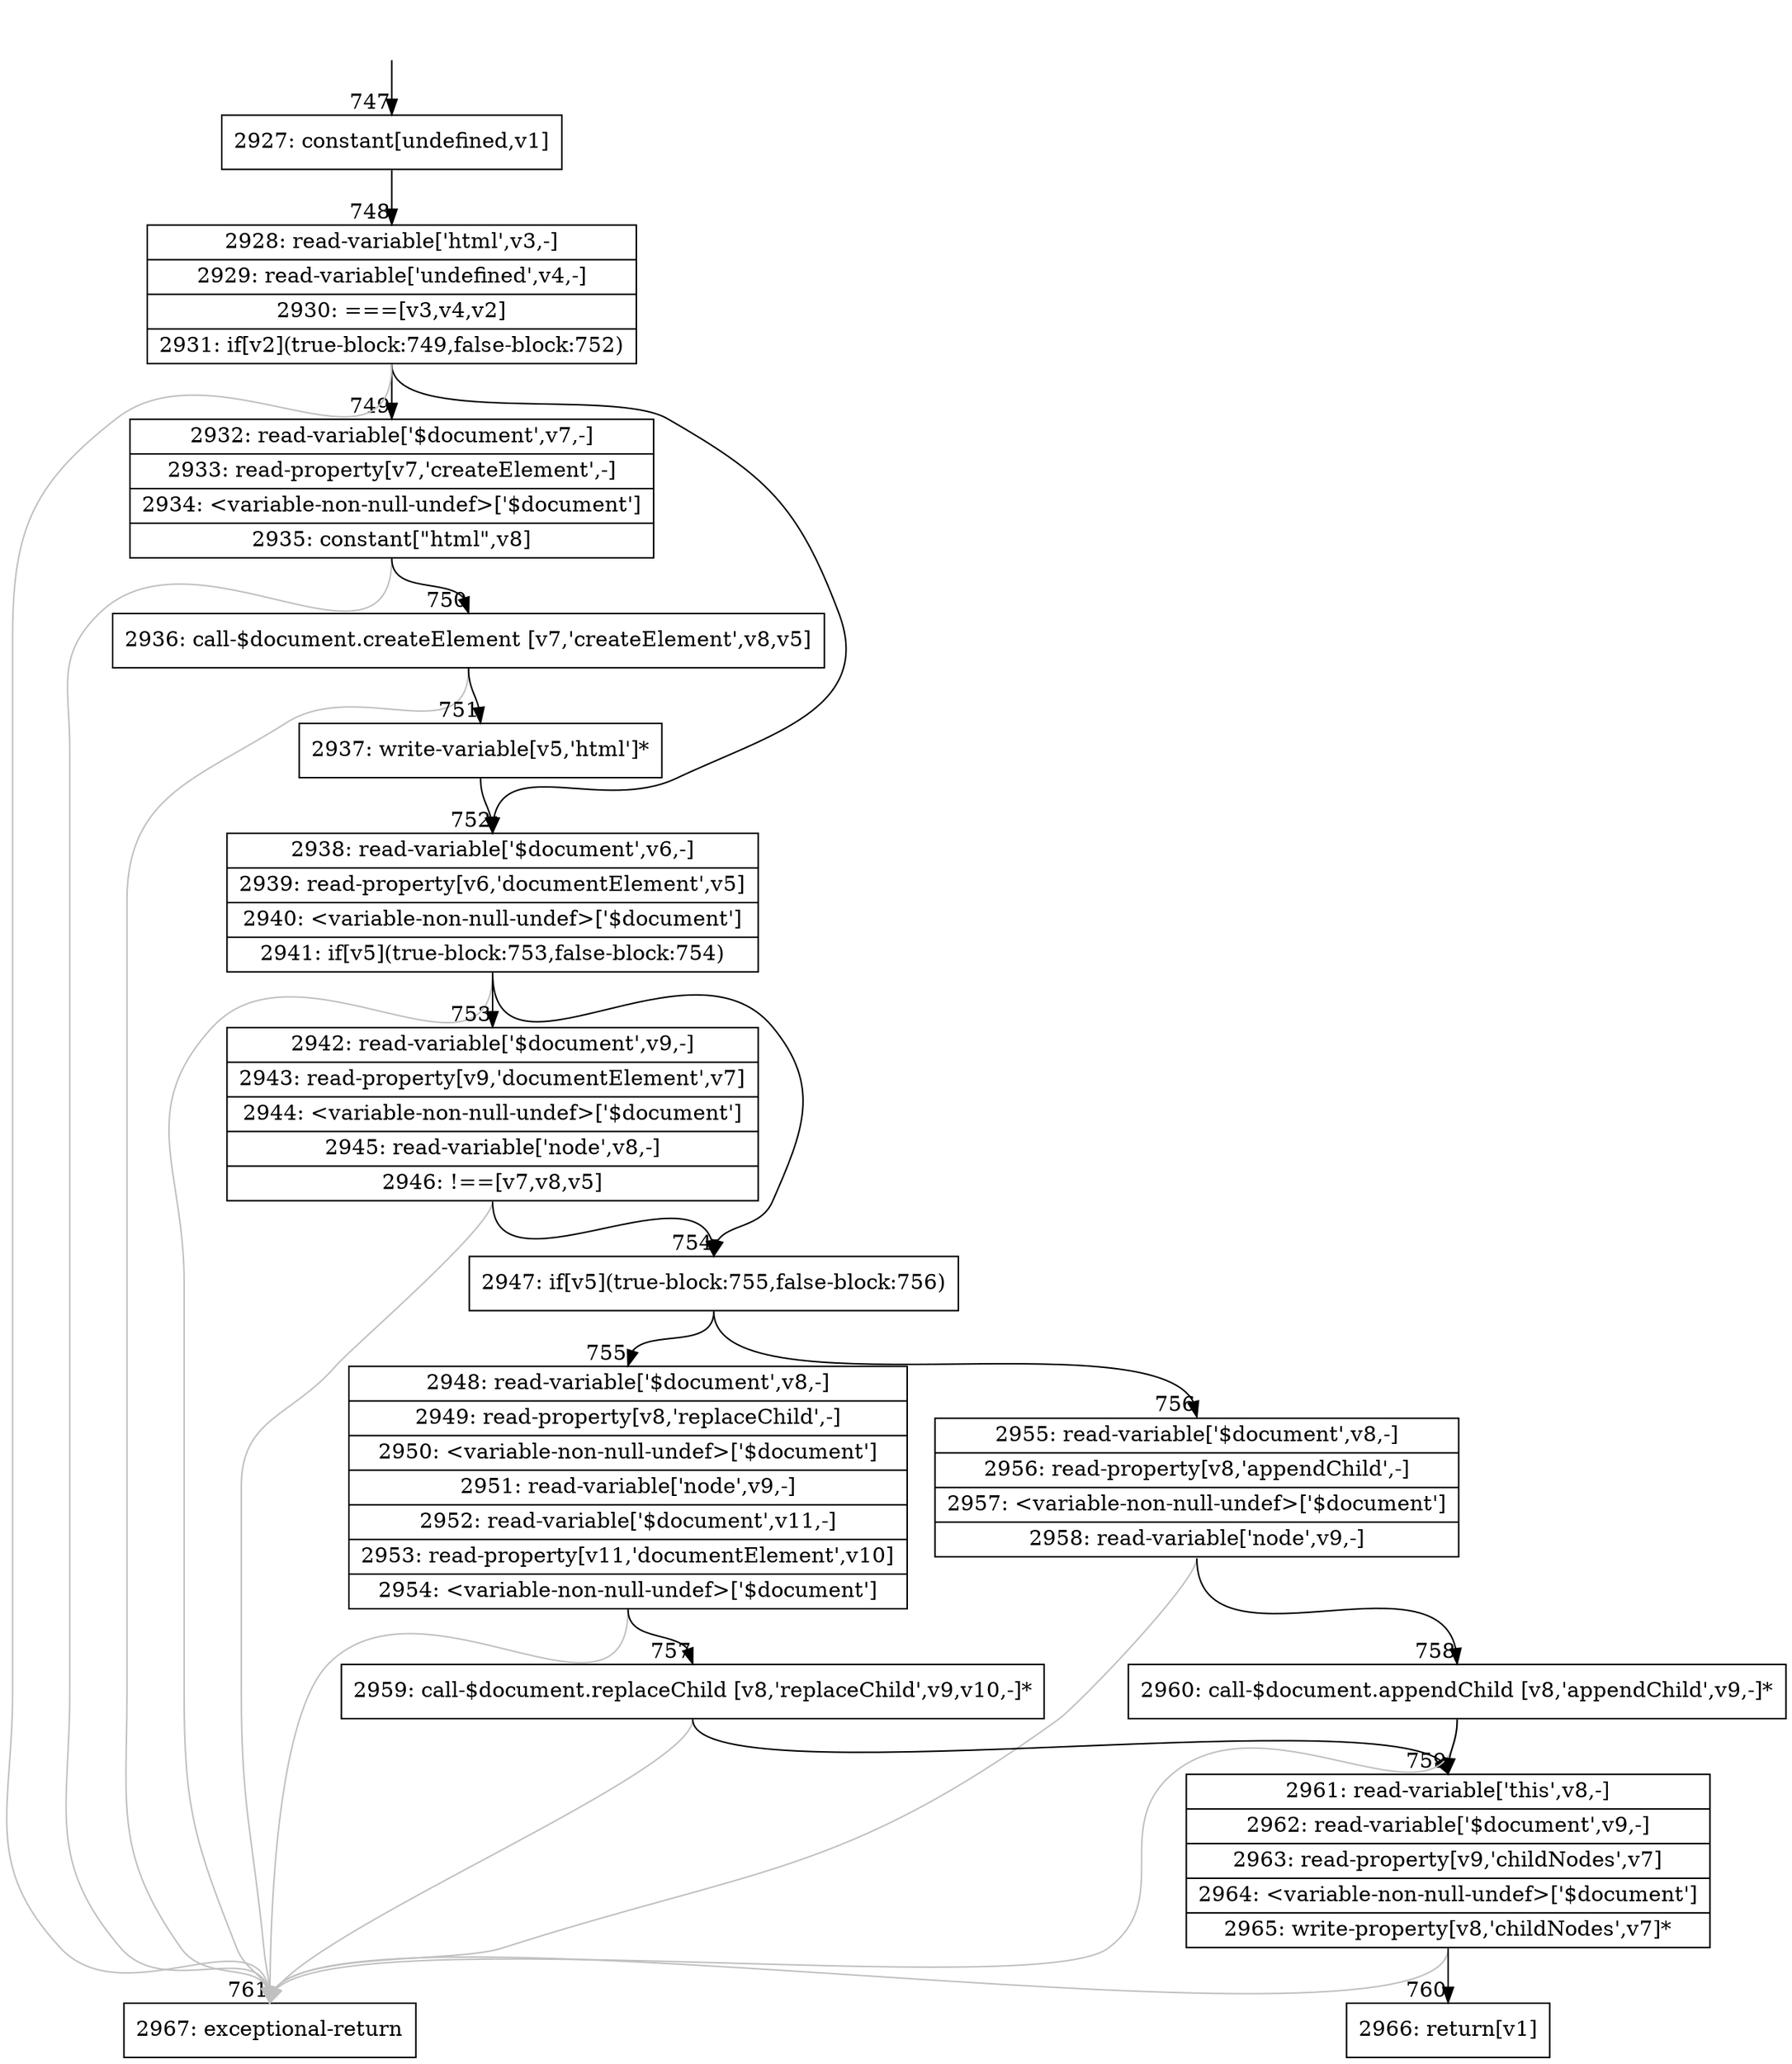 digraph {
rankdir="TD"
BB_entry15[shape=none,label=""];
BB_entry15 -> BB747 [tailport=s, headport=n, headlabel="    747"]
BB747 [shape=record label="{2927: constant[undefined,v1]}" ] 
BB747 -> BB748 [tailport=s, headport=n, headlabel="      748"]
BB748 [shape=record label="{2928: read-variable['html',v3,-]|2929: read-variable['undefined',v4,-]|2930: ===[v3,v4,v2]|2931: if[v2](true-block:749,false-block:752)}" ] 
BB748 -> BB749 [tailport=s, headport=n, headlabel="      749"]
BB748 -> BB752 [tailport=s, headport=n, headlabel="      752"]
BB748 -> BB761 [tailport=s, headport=n, color=gray, headlabel="      761"]
BB749 [shape=record label="{2932: read-variable['$document',v7,-]|2933: read-property[v7,'createElement',-]|2934: \<variable-non-null-undef\>['$document']|2935: constant[\"html\",v8]}" ] 
BB749 -> BB750 [tailport=s, headport=n, headlabel="      750"]
BB749 -> BB761 [tailport=s, headport=n, color=gray]
BB750 [shape=record label="{2936: call-$document.createElement [v7,'createElement',v8,v5]}" ] 
BB750 -> BB751 [tailport=s, headport=n, headlabel="      751"]
BB750 -> BB761 [tailport=s, headport=n, color=gray]
BB751 [shape=record label="{2937: write-variable[v5,'html']*}" ] 
BB751 -> BB752 [tailport=s, headport=n]
BB752 [shape=record label="{2938: read-variable['$document',v6,-]|2939: read-property[v6,'documentElement',v5]|2940: \<variable-non-null-undef\>['$document']|2941: if[v5](true-block:753,false-block:754)}" ] 
BB752 -> BB754 [tailport=s, headport=n, headlabel="      754"]
BB752 -> BB753 [tailport=s, headport=n, headlabel="      753"]
BB752 -> BB761 [tailport=s, headport=n, color=gray]
BB753 [shape=record label="{2942: read-variable['$document',v9,-]|2943: read-property[v9,'documentElement',v7]|2944: \<variable-non-null-undef\>['$document']|2945: read-variable['node',v8,-]|2946: !==[v7,v8,v5]}" ] 
BB753 -> BB754 [tailport=s, headport=n]
BB753 -> BB761 [tailport=s, headport=n, color=gray]
BB754 [shape=record label="{2947: if[v5](true-block:755,false-block:756)}" ] 
BB754 -> BB755 [tailport=s, headport=n, headlabel="      755"]
BB754 -> BB756 [tailport=s, headport=n, headlabel="      756"]
BB755 [shape=record label="{2948: read-variable['$document',v8,-]|2949: read-property[v8,'replaceChild',-]|2950: \<variable-non-null-undef\>['$document']|2951: read-variable['node',v9,-]|2952: read-variable['$document',v11,-]|2953: read-property[v11,'documentElement',v10]|2954: \<variable-non-null-undef\>['$document']}" ] 
BB755 -> BB757 [tailport=s, headport=n, headlabel="      757"]
BB755 -> BB761 [tailport=s, headport=n, color=gray]
BB756 [shape=record label="{2955: read-variable['$document',v8,-]|2956: read-property[v8,'appendChild',-]|2957: \<variable-non-null-undef\>['$document']|2958: read-variable['node',v9,-]}" ] 
BB756 -> BB758 [tailport=s, headport=n, headlabel="      758"]
BB756 -> BB761 [tailport=s, headport=n, color=gray]
BB757 [shape=record label="{2959: call-$document.replaceChild [v8,'replaceChild',v9,v10,-]*}" ] 
BB757 -> BB759 [tailport=s, headport=n, headlabel="      759"]
BB757 -> BB761 [tailport=s, headport=n, color=gray]
BB758 [shape=record label="{2960: call-$document.appendChild [v8,'appendChild',v9,-]*}" ] 
BB758 -> BB759 [tailport=s, headport=n]
BB758 -> BB761 [tailport=s, headport=n, color=gray]
BB759 [shape=record label="{2961: read-variable['this',v8,-]|2962: read-variable['$document',v9,-]|2963: read-property[v9,'childNodes',v7]|2964: \<variable-non-null-undef\>['$document']|2965: write-property[v8,'childNodes',v7]*}" ] 
BB759 -> BB760 [tailport=s, headport=n, headlabel="      760"]
BB759 -> BB761 [tailport=s, headport=n, color=gray]
BB760 [shape=record label="{2966: return[v1]}" ] 
BB761 [shape=record label="{2967: exceptional-return}" ] 
//#$~ 497
}

